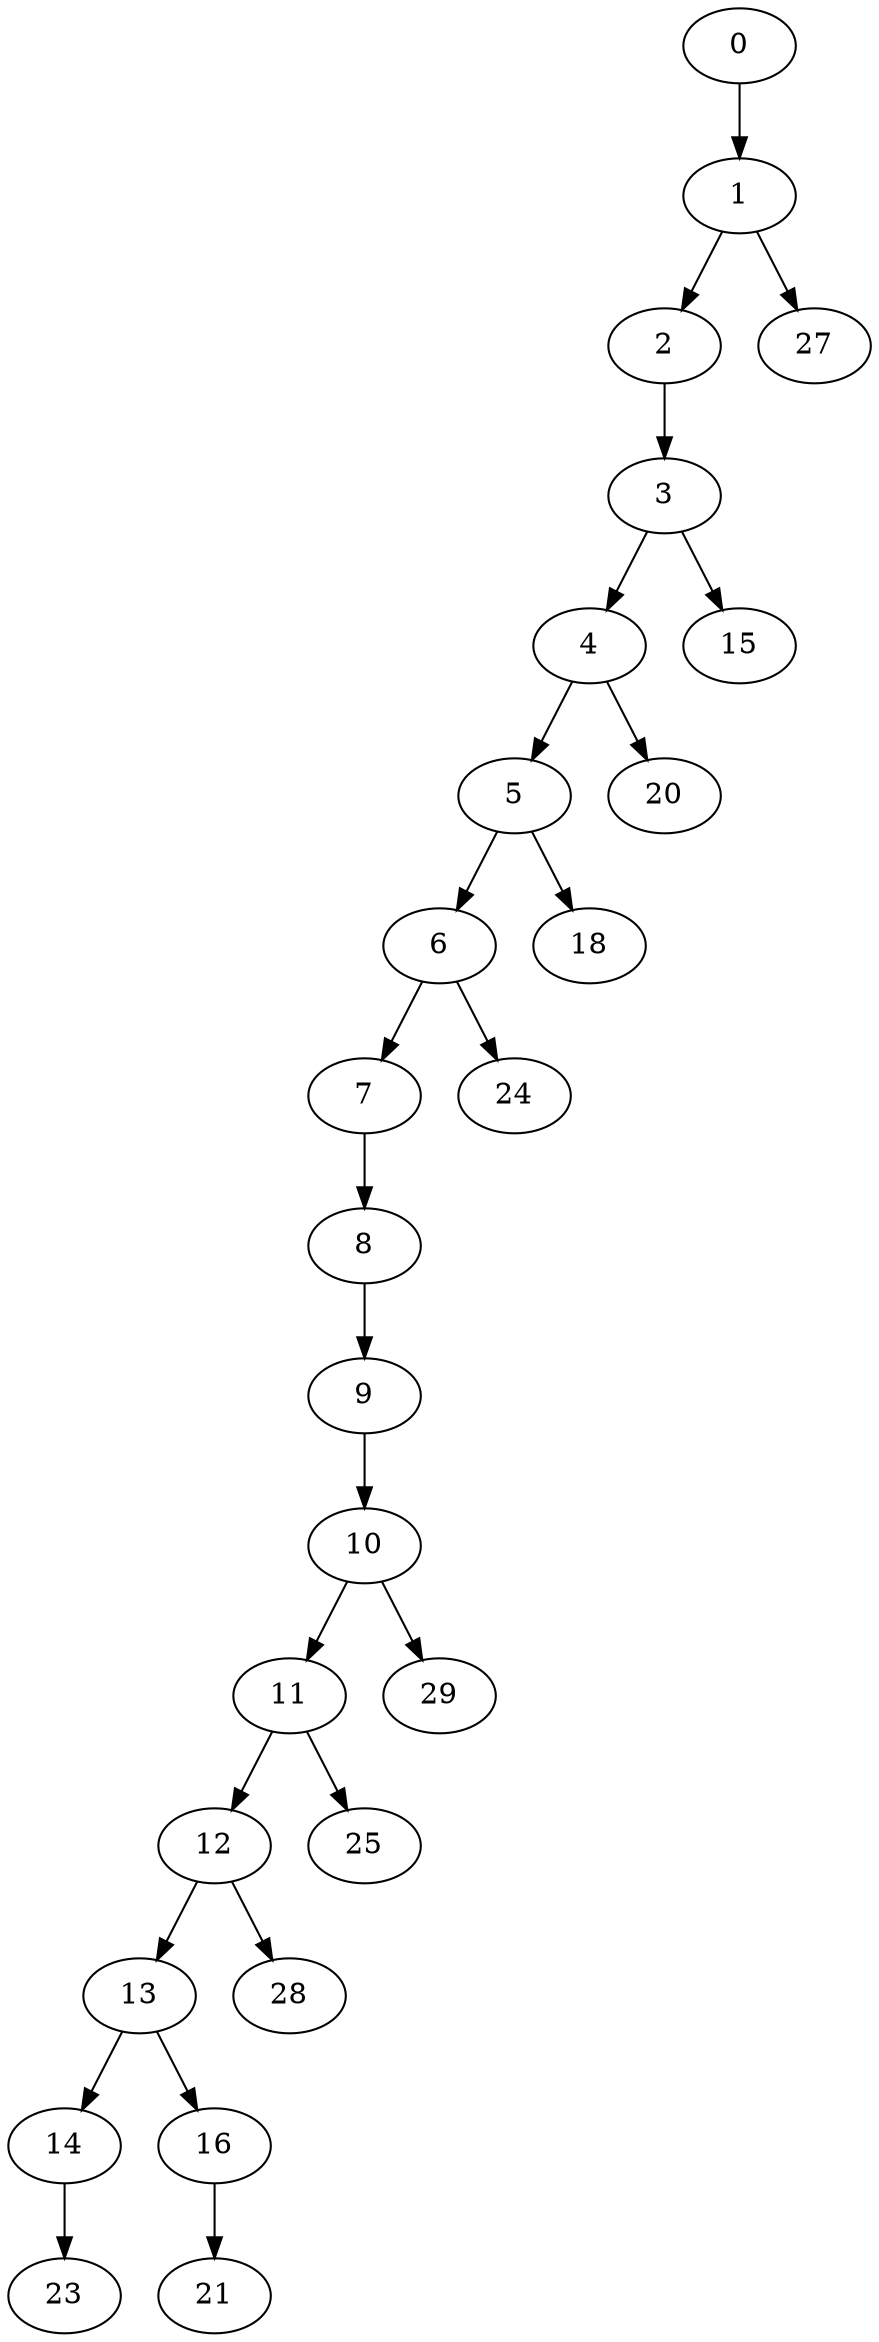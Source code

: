 digraph {
	0 [label=0]
	1 [label=1]
	2 [label=2]
	3 [label=3]
	4 [label=4]
	5 [label=5]
	6 [label=6]
	7 [label=7]
	8 [label=8]
	9 [label=9]
	10 [label=10]
	11 [label=11]
	12 [label=12]
	13 [label=13]
	14 [label=14]
	23 [label=23]
	16 [label=16]
	21 [label=21]
	28 [label=28]
	25 [label=25]
	29 [label=29]
	24 [label=24]
	18 [label=18]
	20 [label=20]
	15 [label=15]
	27 [label=27]
	0 -> 1
	1 -> 2
	2 -> 3
	3 -> 4
	4 -> 5
	5 -> 6
	6 -> 7
	7 -> 8
	8 -> 9
	9 -> 10
	10 -> 11
	11 -> 12
	12 -> 13
	13 -> 14
	14 -> 23
	13 -> 16
	16 -> 21
	12 -> 28
	11 -> 25
	10 -> 29
	6 -> 24
	5 -> 18
	4 -> 20
	3 -> 15
	1 -> 27
}
